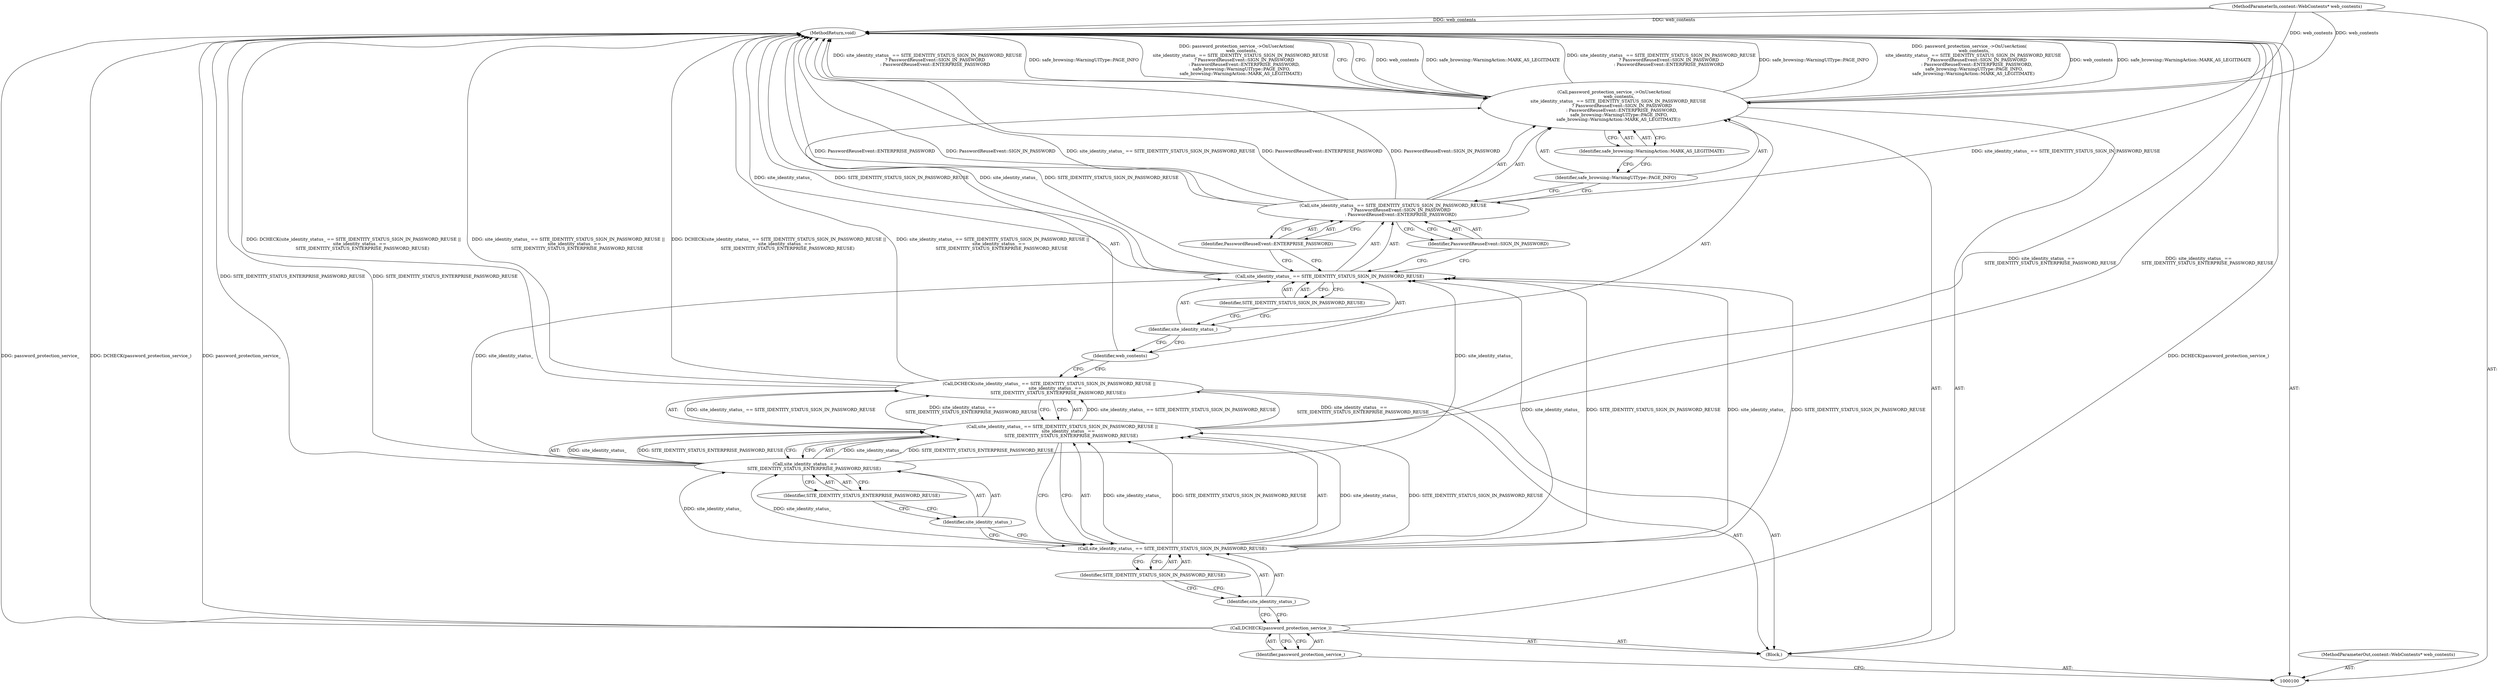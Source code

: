 digraph "0_Chrome_7cde8513c12a6e8ec5d1d1eb1cfd078d9adad3ef_2" {
"1000123" [label="(MethodReturn,void)"];
"1000118" [label="(Identifier,SITE_IDENTITY_STATUS_SIGN_IN_PASSWORD_REUSE)"];
"1000115" [label="(Call,site_identity_status_ == SITE_IDENTITY_STATUS_SIGN_IN_PASSWORD_REUSE\n           ? PasswordReuseEvent::SIGN_IN_PASSWORD\n           : PasswordReuseEvent::ENTERPRISE_PASSWORD)"];
"1000116" [label="(Call,site_identity_status_ == SITE_IDENTITY_STATUS_SIGN_IN_PASSWORD_REUSE)"];
"1000117" [label="(Identifier,site_identity_status_)"];
"1000119" [label="(Identifier,PasswordReuseEvent::SIGN_IN_PASSWORD)"];
"1000120" [label="(Identifier,PasswordReuseEvent::ENTERPRISE_PASSWORD)"];
"1000121" [label="(Identifier,safe_browsing::WarningUIType::PAGE_INFO)"];
"1000122" [label="(Identifier,safe_browsing::WarningAction::MARK_AS_LEGITIMATE)"];
"1000102" [label="(Block,)"];
"1000101" [label="(MethodParameterIn,content::WebContents* web_contents)"];
"1000155" [label="(MethodParameterOut,content::WebContents* web_contents)"];
"1000104" [label="(Identifier,password_protection_service_)"];
"1000103" [label="(Call,DCHECK(password_protection_service_))"];
"1000105" [label="(Call,DCHECK(site_identity_status_ == SITE_IDENTITY_STATUS_SIGN_IN_PASSWORD_REUSE ||\n         site_identity_status_ ==\n             SITE_IDENTITY_STATUS_ENTERPRISE_PASSWORD_REUSE))"];
"1000109" [label="(Identifier,SITE_IDENTITY_STATUS_SIGN_IN_PASSWORD_REUSE)"];
"1000106" [label="(Call,site_identity_status_ == SITE_IDENTITY_STATUS_SIGN_IN_PASSWORD_REUSE ||\n         site_identity_status_ ==\n             SITE_IDENTITY_STATUS_ENTERPRISE_PASSWORD_REUSE)"];
"1000107" [label="(Call,site_identity_status_ == SITE_IDENTITY_STATUS_SIGN_IN_PASSWORD_REUSE)"];
"1000108" [label="(Identifier,site_identity_status_)"];
"1000110" [label="(Call,site_identity_status_ ==\n             SITE_IDENTITY_STATUS_ENTERPRISE_PASSWORD_REUSE)"];
"1000111" [label="(Identifier,site_identity_status_)"];
"1000112" [label="(Identifier,SITE_IDENTITY_STATUS_ENTERPRISE_PASSWORD_REUSE)"];
"1000113" [label="(Call,password_protection_service_->OnUserAction(\n       web_contents,\n      site_identity_status_ == SITE_IDENTITY_STATUS_SIGN_IN_PASSWORD_REUSE\n           ? PasswordReuseEvent::SIGN_IN_PASSWORD\n           : PasswordReuseEvent::ENTERPRISE_PASSWORD,\n       safe_browsing::WarningUIType::PAGE_INFO,\n      safe_browsing::WarningAction::MARK_AS_LEGITIMATE))"];
"1000114" [label="(Identifier,web_contents)"];
"1000123" -> "1000100"  [label="AST: "];
"1000123" -> "1000113"  [label="CFG: "];
"1000116" -> "1000123"  [label="DDG: site_identity_status_"];
"1000116" -> "1000123"  [label="DDG: SITE_IDENTITY_STATUS_SIGN_IN_PASSWORD_REUSE"];
"1000103" -> "1000123"  [label="DDG: password_protection_service_"];
"1000103" -> "1000123"  [label="DDG: DCHECK(password_protection_service_)"];
"1000105" -> "1000123"  [label="DDG: DCHECK(site_identity_status_ == SITE_IDENTITY_STATUS_SIGN_IN_PASSWORD_REUSE ||\n         site_identity_status_ ==\n             SITE_IDENTITY_STATUS_ENTERPRISE_PASSWORD_REUSE)"];
"1000105" -> "1000123"  [label="DDG: site_identity_status_ == SITE_IDENTITY_STATUS_SIGN_IN_PASSWORD_REUSE ||\n         site_identity_status_ ==\n             SITE_IDENTITY_STATUS_ENTERPRISE_PASSWORD_REUSE"];
"1000113" -> "1000123"  [label="DDG: web_contents"];
"1000113" -> "1000123"  [label="DDG: safe_browsing::WarningAction::MARK_AS_LEGITIMATE"];
"1000113" -> "1000123"  [label="DDG: site_identity_status_ == SITE_IDENTITY_STATUS_SIGN_IN_PASSWORD_REUSE\n           ? PasswordReuseEvent::SIGN_IN_PASSWORD\n           : PasswordReuseEvent::ENTERPRISE_PASSWORD"];
"1000113" -> "1000123"  [label="DDG: safe_browsing::WarningUIType::PAGE_INFO"];
"1000113" -> "1000123"  [label="DDG: password_protection_service_->OnUserAction(\n       web_contents,\n      site_identity_status_ == SITE_IDENTITY_STATUS_SIGN_IN_PASSWORD_REUSE\n           ? PasswordReuseEvent::SIGN_IN_PASSWORD\n           : PasswordReuseEvent::ENTERPRISE_PASSWORD,\n       safe_browsing::WarningUIType::PAGE_INFO,\n      safe_browsing::WarningAction::MARK_AS_LEGITIMATE)"];
"1000110" -> "1000123"  [label="DDG: SITE_IDENTITY_STATUS_ENTERPRISE_PASSWORD_REUSE"];
"1000115" -> "1000123"  [label="DDG: PasswordReuseEvent::SIGN_IN_PASSWORD"];
"1000115" -> "1000123"  [label="DDG: site_identity_status_ == SITE_IDENTITY_STATUS_SIGN_IN_PASSWORD_REUSE"];
"1000115" -> "1000123"  [label="DDG: PasswordReuseEvent::ENTERPRISE_PASSWORD"];
"1000101" -> "1000123"  [label="DDG: web_contents"];
"1000106" -> "1000123"  [label="DDG: site_identity_status_ ==\n             SITE_IDENTITY_STATUS_ENTERPRISE_PASSWORD_REUSE"];
"1000118" -> "1000116"  [label="AST: "];
"1000118" -> "1000117"  [label="CFG: "];
"1000116" -> "1000118"  [label="CFG: "];
"1000115" -> "1000113"  [label="AST: "];
"1000115" -> "1000119"  [label="CFG: "];
"1000115" -> "1000120"  [label="CFG: "];
"1000116" -> "1000115"  [label="AST: "];
"1000119" -> "1000115"  [label="AST: "];
"1000120" -> "1000115"  [label="AST: "];
"1000121" -> "1000115"  [label="CFG: "];
"1000115" -> "1000123"  [label="DDG: PasswordReuseEvent::SIGN_IN_PASSWORD"];
"1000115" -> "1000123"  [label="DDG: site_identity_status_ == SITE_IDENTITY_STATUS_SIGN_IN_PASSWORD_REUSE"];
"1000115" -> "1000123"  [label="DDG: PasswordReuseEvent::ENTERPRISE_PASSWORD"];
"1000116" -> "1000115"  [label="AST: "];
"1000116" -> "1000118"  [label="CFG: "];
"1000117" -> "1000116"  [label="AST: "];
"1000118" -> "1000116"  [label="AST: "];
"1000119" -> "1000116"  [label="CFG: "];
"1000120" -> "1000116"  [label="CFG: "];
"1000116" -> "1000123"  [label="DDG: site_identity_status_"];
"1000116" -> "1000123"  [label="DDG: SITE_IDENTITY_STATUS_SIGN_IN_PASSWORD_REUSE"];
"1000107" -> "1000116"  [label="DDG: site_identity_status_"];
"1000107" -> "1000116"  [label="DDG: SITE_IDENTITY_STATUS_SIGN_IN_PASSWORD_REUSE"];
"1000110" -> "1000116"  [label="DDG: site_identity_status_"];
"1000117" -> "1000116"  [label="AST: "];
"1000117" -> "1000114"  [label="CFG: "];
"1000118" -> "1000117"  [label="CFG: "];
"1000119" -> "1000115"  [label="AST: "];
"1000119" -> "1000116"  [label="CFG: "];
"1000115" -> "1000119"  [label="CFG: "];
"1000120" -> "1000115"  [label="AST: "];
"1000120" -> "1000116"  [label="CFG: "];
"1000115" -> "1000120"  [label="CFG: "];
"1000121" -> "1000113"  [label="AST: "];
"1000121" -> "1000115"  [label="CFG: "];
"1000122" -> "1000121"  [label="CFG: "];
"1000122" -> "1000113"  [label="AST: "];
"1000122" -> "1000121"  [label="CFG: "];
"1000113" -> "1000122"  [label="CFG: "];
"1000102" -> "1000100"  [label="AST: "];
"1000103" -> "1000102"  [label="AST: "];
"1000105" -> "1000102"  [label="AST: "];
"1000113" -> "1000102"  [label="AST: "];
"1000101" -> "1000100"  [label="AST: "];
"1000101" -> "1000123"  [label="DDG: web_contents"];
"1000101" -> "1000113"  [label="DDG: web_contents"];
"1000155" -> "1000100"  [label="AST: "];
"1000104" -> "1000103"  [label="AST: "];
"1000104" -> "1000100"  [label="CFG: "];
"1000103" -> "1000104"  [label="CFG: "];
"1000103" -> "1000102"  [label="AST: "];
"1000103" -> "1000104"  [label="CFG: "];
"1000104" -> "1000103"  [label="AST: "];
"1000108" -> "1000103"  [label="CFG: "];
"1000103" -> "1000123"  [label="DDG: password_protection_service_"];
"1000103" -> "1000123"  [label="DDG: DCHECK(password_protection_service_)"];
"1000105" -> "1000102"  [label="AST: "];
"1000105" -> "1000106"  [label="CFG: "];
"1000106" -> "1000105"  [label="AST: "];
"1000114" -> "1000105"  [label="CFG: "];
"1000105" -> "1000123"  [label="DDG: DCHECK(site_identity_status_ == SITE_IDENTITY_STATUS_SIGN_IN_PASSWORD_REUSE ||\n         site_identity_status_ ==\n             SITE_IDENTITY_STATUS_ENTERPRISE_PASSWORD_REUSE)"];
"1000105" -> "1000123"  [label="DDG: site_identity_status_ == SITE_IDENTITY_STATUS_SIGN_IN_PASSWORD_REUSE ||\n         site_identity_status_ ==\n             SITE_IDENTITY_STATUS_ENTERPRISE_PASSWORD_REUSE"];
"1000106" -> "1000105"  [label="DDG: site_identity_status_ == SITE_IDENTITY_STATUS_SIGN_IN_PASSWORD_REUSE"];
"1000106" -> "1000105"  [label="DDG: site_identity_status_ ==\n             SITE_IDENTITY_STATUS_ENTERPRISE_PASSWORD_REUSE"];
"1000109" -> "1000107"  [label="AST: "];
"1000109" -> "1000108"  [label="CFG: "];
"1000107" -> "1000109"  [label="CFG: "];
"1000106" -> "1000105"  [label="AST: "];
"1000106" -> "1000107"  [label="CFG: "];
"1000106" -> "1000110"  [label="CFG: "];
"1000107" -> "1000106"  [label="AST: "];
"1000110" -> "1000106"  [label="AST: "];
"1000105" -> "1000106"  [label="CFG: "];
"1000106" -> "1000123"  [label="DDG: site_identity_status_ ==\n             SITE_IDENTITY_STATUS_ENTERPRISE_PASSWORD_REUSE"];
"1000106" -> "1000105"  [label="DDG: site_identity_status_ == SITE_IDENTITY_STATUS_SIGN_IN_PASSWORD_REUSE"];
"1000106" -> "1000105"  [label="DDG: site_identity_status_ ==\n             SITE_IDENTITY_STATUS_ENTERPRISE_PASSWORD_REUSE"];
"1000107" -> "1000106"  [label="DDG: site_identity_status_"];
"1000107" -> "1000106"  [label="DDG: SITE_IDENTITY_STATUS_SIGN_IN_PASSWORD_REUSE"];
"1000110" -> "1000106"  [label="DDG: site_identity_status_"];
"1000110" -> "1000106"  [label="DDG: SITE_IDENTITY_STATUS_ENTERPRISE_PASSWORD_REUSE"];
"1000107" -> "1000106"  [label="AST: "];
"1000107" -> "1000109"  [label="CFG: "];
"1000108" -> "1000107"  [label="AST: "];
"1000109" -> "1000107"  [label="AST: "];
"1000111" -> "1000107"  [label="CFG: "];
"1000106" -> "1000107"  [label="CFG: "];
"1000107" -> "1000106"  [label="DDG: site_identity_status_"];
"1000107" -> "1000106"  [label="DDG: SITE_IDENTITY_STATUS_SIGN_IN_PASSWORD_REUSE"];
"1000107" -> "1000110"  [label="DDG: site_identity_status_"];
"1000107" -> "1000116"  [label="DDG: site_identity_status_"];
"1000107" -> "1000116"  [label="DDG: SITE_IDENTITY_STATUS_SIGN_IN_PASSWORD_REUSE"];
"1000108" -> "1000107"  [label="AST: "];
"1000108" -> "1000103"  [label="CFG: "];
"1000109" -> "1000108"  [label="CFG: "];
"1000110" -> "1000106"  [label="AST: "];
"1000110" -> "1000112"  [label="CFG: "];
"1000111" -> "1000110"  [label="AST: "];
"1000112" -> "1000110"  [label="AST: "];
"1000106" -> "1000110"  [label="CFG: "];
"1000110" -> "1000123"  [label="DDG: SITE_IDENTITY_STATUS_ENTERPRISE_PASSWORD_REUSE"];
"1000110" -> "1000106"  [label="DDG: site_identity_status_"];
"1000110" -> "1000106"  [label="DDG: SITE_IDENTITY_STATUS_ENTERPRISE_PASSWORD_REUSE"];
"1000107" -> "1000110"  [label="DDG: site_identity_status_"];
"1000110" -> "1000116"  [label="DDG: site_identity_status_"];
"1000111" -> "1000110"  [label="AST: "];
"1000111" -> "1000107"  [label="CFG: "];
"1000112" -> "1000111"  [label="CFG: "];
"1000112" -> "1000110"  [label="AST: "];
"1000112" -> "1000111"  [label="CFG: "];
"1000110" -> "1000112"  [label="CFG: "];
"1000113" -> "1000102"  [label="AST: "];
"1000113" -> "1000122"  [label="CFG: "];
"1000114" -> "1000113"  [label="AST: "];
"1000115" -> "1000113"  [label="AST: "];
"1000121" -> "1000113"  [label="AST: "];
"1000122" -> "1000113"  [label="AST: "];
"1000123" -> "1000113"  [label="CFG: "];
"1000113" -> "1000123"  [label="DDG: web_contents"];
"1000113" -> "1000123"  [label="DDG: safe_browsing::WarningAction::MARK_AS_LEGITIMATE"];
"1000113" -> "1000123"  [label="DDG: site_identity_status_ == SITE_IDENTITY_STATUS_SIGN_IN_PASSWORD_REUSE\n           ? PasswordReuseEvent::SIGN_IN_PASSWORD\n           : PasswordReuseEvent::ENTERPRISE_PASSWORD"];
"1000113" -> "1000123"  [label="DDG: safe_browsing::WarningUIType::PAGE_INFO"];
"1000113" -> "1000123"  [label="DDG: password_protection_service_->OnUserAction(\n       web_contents,\n      site_identity_status_ == SITE_IDENTITY_STATUS_SIGN_IN_PASSWORD_REUSE\n           ? PasswordReuseEvent::SIGN_IN_PASSWORD\n           : PasswordReuseEvent::ENTERPRISE_PASSWORD,\n       safe_browsing::WarningUIType::PAGE_INFO,\n      safe_browsing::WarningAction::MARK_AS_LEGITIMATE)"];
"1000101" -> "1000113"  [label="DDG: web_contents"];
"1000114" -> "1000113"  [label="AST: "];
"1000114" -> "1000105"  [label="CFG: "];
"1000117" -> "1000114"  [label="CFG: "];
}
